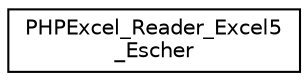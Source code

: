 digraph "Иерархия классов. Графический вид."
{
  edge [fontname="Helvetica",fontsize="10",labelfontname="Helvetica",labelfontsize="10"];
  node [fontname="Helvetica",fontsize="10",shape=record];
  rankdir="LR";
  Node0 [label="PHPExcel_Reader_Excel5\l_Escher",height=0.2,width=0.4,color="black", fillcolor="white", style="filled",URL="$class_p_h_p_excel___reader___excel5___escher.html"];
}

